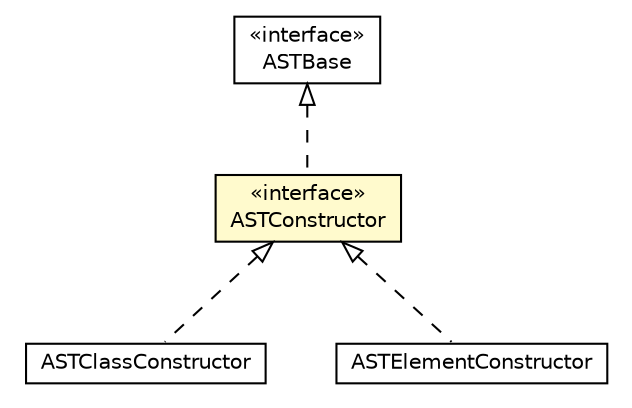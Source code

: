 #!/usr/local/bin/dot
#
# Class diagram 
# Generated by UMLGraph version 5.1 (http://www.umlgraph.org/)
#

digraph G {
	edge [fontname="Helvetica",fontsize=10,labelfontname="Helvetica",labelfontsize=10];
	node [fontname="Helvetica",fontsize=10,shape=plaintext];
	nodesep=0.25;
	ranksep=0.5;
	// org.androidtransfuse.analysis.adapter.ASTClassConstructor
	c35891 [label=<<table title="org.androidtransfuse.analysis.adapter.ASTClassConstructor" border="0" cellborder="1" cellspacing="0" cellpadding="2" port="p" href="./ASTClassConstructor.html">
		<tr><td><table border="0" cellspacing="0" cellpadding="1">
<tr><td align="center" balign="center"> ASTClassConstructor </td></tr>
		</table></td></tr>
		</table>>, fontname="Helvetica", fontcolor="black", fontsize=10.0];
	// org.androidtransfuse.analysis.adapter.ASTConstructor
	c35904 [label=<<table title="org.androidtransfuse.analysis.adapter.ASTConstructor" border="0" cellborder="1" cellspacing="0" cellpadding="2" port="p" bgcolor="lemonChiffon" href="./ASTConstructor.html">
		<tr><td><table border="0" cellspacing="0" cellpadding="1">
<tr><td align="center" balign="center"> &#171;interface&#187; </td></tr>
<tr><td align="center" balign="center"> ASTConstructor </td></tr>
		</table></td></tr>
		</table>>, fontname="Helvetica", fontcolor="black", fontsize=10.0];
	// org.androidtransfuse.analysis.adapter.ASTBase
	c35906 [label=<<table title="org.androidtransfuse.analysis.adapter.ASTBase" border="0" cellborder="1" cellspacing="0" cellpadding="2" port="p" href="./ASTBase.html">
		<tr><td><table border="0" cellspacing="0" cellpadding="1">
<tr><td align="center" balign="center"> &#171;interface&#187; </td></tr>
<tr><td align="center" balign="center"> ASTBase </td></tr>
		</table></td></tr>
		</table>>, fontname="Helvetica", fontcolor="black", fontsize=10.0];
	// org.androidtransfuse.analysis.adapter.ASTElementConstructor
	c35927 [label=<<table title="org.androidtransfuse.analysis.adapter.ASTElementConstructor" border="0" cellborder="1" cellspacing="0" cellpadding="2" port="p" href="./ASTElementConstructor.html">
		<tr><td><table border="0" cellspacing="0" cellpadding="1">
<tr><td align="center" balign="center"> ASTElementConstructor </td></tr>
		</table></td></tr>
		</table>>, fontname="Helvetica", fontcolor="black", fontsize=10.0];
	//org.androidtransfuse.analysis.adapter.ASTClassConstructor implements org.androidtransfuse.analysis.adapter.ASTConstructor
	c35904:p -> c35891:p [dir=back,arrowtail=empty,style=dashed];
	//org.androidtransfuse.analysis.adapter.ASTConstructor implements org.androidtransfuse.analysis.adapter.ASTBase
	c35906:p -> c35904:p [dir=back,arrowtail=empty,style=dashed];
	//org.androidtransfuse.analysis.adapter.ASTElementConstructor implements org.androidtransfuse.analysis.adapter.ASTConstructor
	c35904:p -> c35927:p [dir=back,arrowtail=empty,style=dashed];
}

